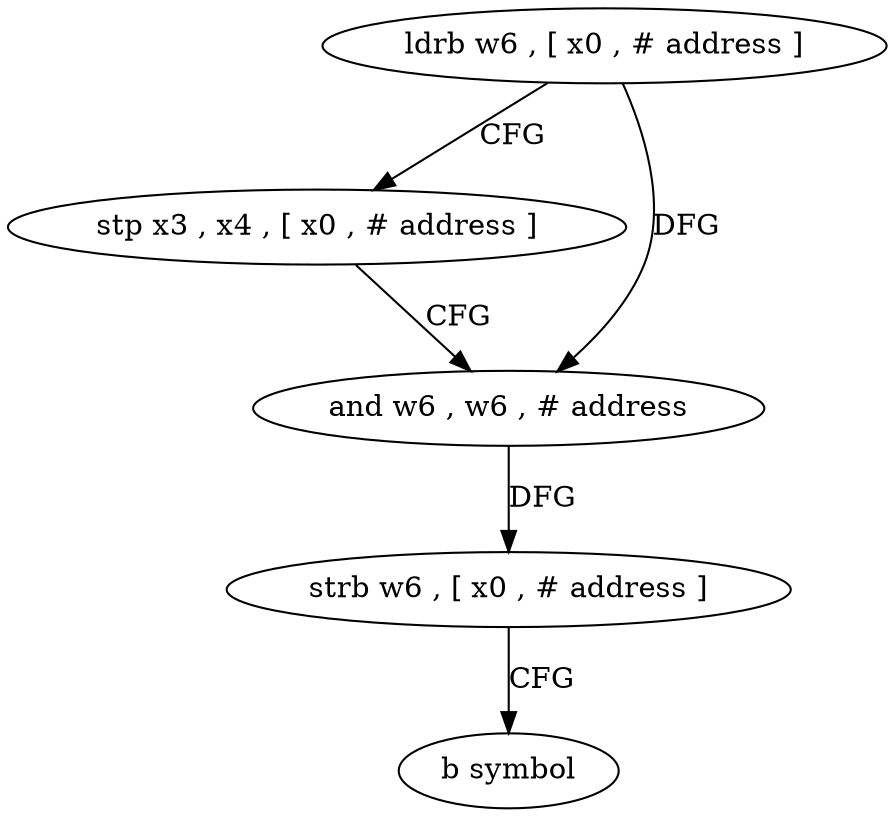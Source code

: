 digraph "func" {
"184304" [label = "ldrb w6 , [ x0 , # address ]" ]
"184308" [label = "stp x3 , x4 , [ x0 , # address ]" ]
"184312" [label = "and w6 , w6 , # address" ]
"184316" [label = "strb w6 , [ x0 , # address ]" ]
"184320" [label = "b symbol" ]
"184304" -> "184308" [ label = "CFG" ]
"184304" -> "184312" [ label = "DFG" ]
"184308" -> "184312" [ label = "CFG" ]
"184312" -> "184316" [ label = "DFG" ]
"184316" -> "184320" [ label = "CFG" ]
}
